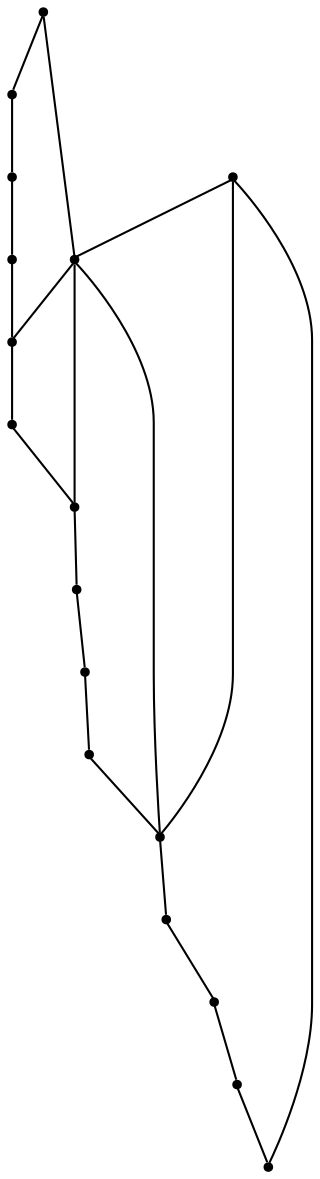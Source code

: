 graph {
  node [shape=point,comment="{\"directed\":false,\"doi\":\"10.4230/LIPIcs.GD.2024.30\",\"figure\":\"16 (11)\"}"]

  v0 [pos="1701.3478495518611,2082.4531533211766"]
  v1 [pos="1698.1469455635302,2116.954377011189"]
  v2 [pos="1682.7010511609656,2147.967953090286"]
  v3 [pos="1691.8618994823337,2049.1269936068297"]
  v4 [pos="1624.7725239751821,2183.8276388588124"]
  v5 [pos="1657.0897491228857,2171.310408384168"]
  v6 [pos="1670.976910378466,2021.4759704021753"]
  v7 [pos="1641.5105579159112,2003.237761839695"]
  v8 [pos="1590.1171355111996,2183.8276388588124"]
  v9 [pos="1607.4469920005142,1996.8710596636165"]
  v10 [pos="1573.3792287620774,2003.237761839695"]
  v11 [pos="1523.0278871956552,2049.1269936068297"]
  v12 [pos="1557.7999103634963,2171.310408384168"]
  v13 [pos="1532.1887355170234,2147.967953090286"]
  v14 [pos="1543.9127491079157,2021.4759704021753"]
  v15 [pos="1516.7428411144588,2116.9503078558478"]
  v16 [pos="1513.5419371261278,2082.4531533211766"]

  v0 -- v1 [id="-1",pos="1701.3478495518611,2082.4531533211766 1698.1469455635302,2116.954377011189 1698.1469455635302,2116.954377011189 1698.1469455635302,2116.954377011189"]
  v16 -- v11 [id="-2",pos="1513.5419371261278,2082.4531533211766 1523.0278871956552,2049.1269936068297 1523.0278871956552,2049.1269936068297 1523.0278871956552,2049.1269936068297"]
  v15 -- v16 [id="-3",pos="1516.7428411144588,2116.9503078558478 1513.5419371261278,2082.4531533211766 1513.5419371261278,2082.4531533211766 1513.5419371261278,2082.4531533211766"]
  v11 -- v14 [id="-4",pos="1523.0278871956552,2049.1269936068297 1543.9127491079157,2021.4759704021753 1543.9127491079157,2021.4759704021753 1543.9127491079157,2021.4759704021753"]
  v13 -- v15 [id="-5",pos="1532.1887355170234,2147.967953090286 1516.7428411144588,2116.9503078558478 1516.7428411144588,2116.9503078558478 1516.7428411144588,2116.9503078558478"]
  v14 -- v10 [id="-6",pos="1543.9127491079157,2021.4759704021753 1573.3792287620774,2003.237761839695 1573.3792287620774,2003.237761839695 1573.3792287620774,2003.237761839695"]
  v12 -- v13 [id="-7",pos="1557.7999103634963,2171.310408384168 1532.1887355170234,2147.967953090286 1532.1887355170234,2147.967953090286 1532.1887355170234,2147.967953090286"]
  v12 -- v8 [id="-8",pos="1557.7999103634963,2171.310408384168 1590.1171355111996,2183.8276388588124 1590.1171355111996,2183.8276388588124 1590.1171355111996,2183.8276388588124"]
  v10 -- v9 [id="-9",pos="1573.3792287620774,2003.237761839695 1607.4469920005142,1996.8710596636165 1607.4469920005142,1996.8710596636165 1607.4469920005142,1996.8710596636165"]
  v8 -- v3 [id="-10",pos="1590.1171355111996,2183.8276388588124 1691.8618994823337,2049.1269936068297 1691.8618994823337,2049.1269936068297 1691.8618994823337,2049.1269936068297"]
  v8 -- v11 [id="-12",pos="1590.1171355111996,2183.8276388588124 1523.0278871956552,2049.1269936068297 1523.0278871956552,2049.1269936068297 1523.0278871956552,2049.1269936068297"]
  v8 -- v10 [id="-13",pos="1590.1171355111996,2183.8276388588124 1573.3792287620774,2003.237761839695 1573.3792287620774,2003.237761839695 1573.3792287620774,2003.237761839695"]
  v9 -- v7 [id="-14",pos="1607.4469920005142,1996.8710596636165 1641.5105579159112,2003.237761839695 1641.5105579159112,2003.237761839695 1641.5105579159112,2003.237761839695"]
  v4 -- v8 [id="-15",pos="1624.7725239751821,2183.8276388588124 1590.1171355111996,2183.8276388588124 1590.1171355111996,2183.8276388588124 1590.1171355111996,2183.8276388588124"]
  v4 -- v5 [id="-17",pos="1624.7725239751821,2183.8276388588124 1657.0897491228857,2171.310408384168 1657.0897491228857,2171.310408384168 1657.0897491228857,2171.310408384168"]
  v7 -- v6 [id="-18",pos="1641.5105579159112,2003.237761839695 1670.976910378466,2021.4759704021753 1670.976910378466,2021.4759704021753 1670.976910378466,2021.4759704021753"]
  v6 -- v3 [id="-20",pos="1670.976910378466,2021.4759704021753 1691.8618994823337,2049.1269936068297 1691.8618994823337,2049.1269936068297 1691.8618994823337,2049.1269936068297"]
  v2 -- v5 [id="-21",pos="1682.7010511609656,2147.967953090286 1657.0897491228857,2171.310408384168 1657.0897491228857,2171.310408384168 1657.0897491228857,2171.310408384168"]
  v3 -- v4 [id="-22",pos="1691.8618994823337,2049.1269936068297 1624.7725239751821,2183.8276388588124 1624.7725239751821,2183.8276388588124 1624.7725239751821,2183.8276388588124"]
  v3 -- v0 [id="-23",pos="1691.8618994823337,2049.1269936068297 1701.3478495518611,2082.4531533211766 1701.3478495518611,2082.4531533211766 1701.3478495518611,2082.4531533211766"]
  v1 -- v2 [id="-24",pos="1698.1469455635302,2116.954377011189 1682.7010511609656,2147.967953090286 1682.7010511609656,2147.967953090286 1682.7010511609656,2147.967953090286"]
}